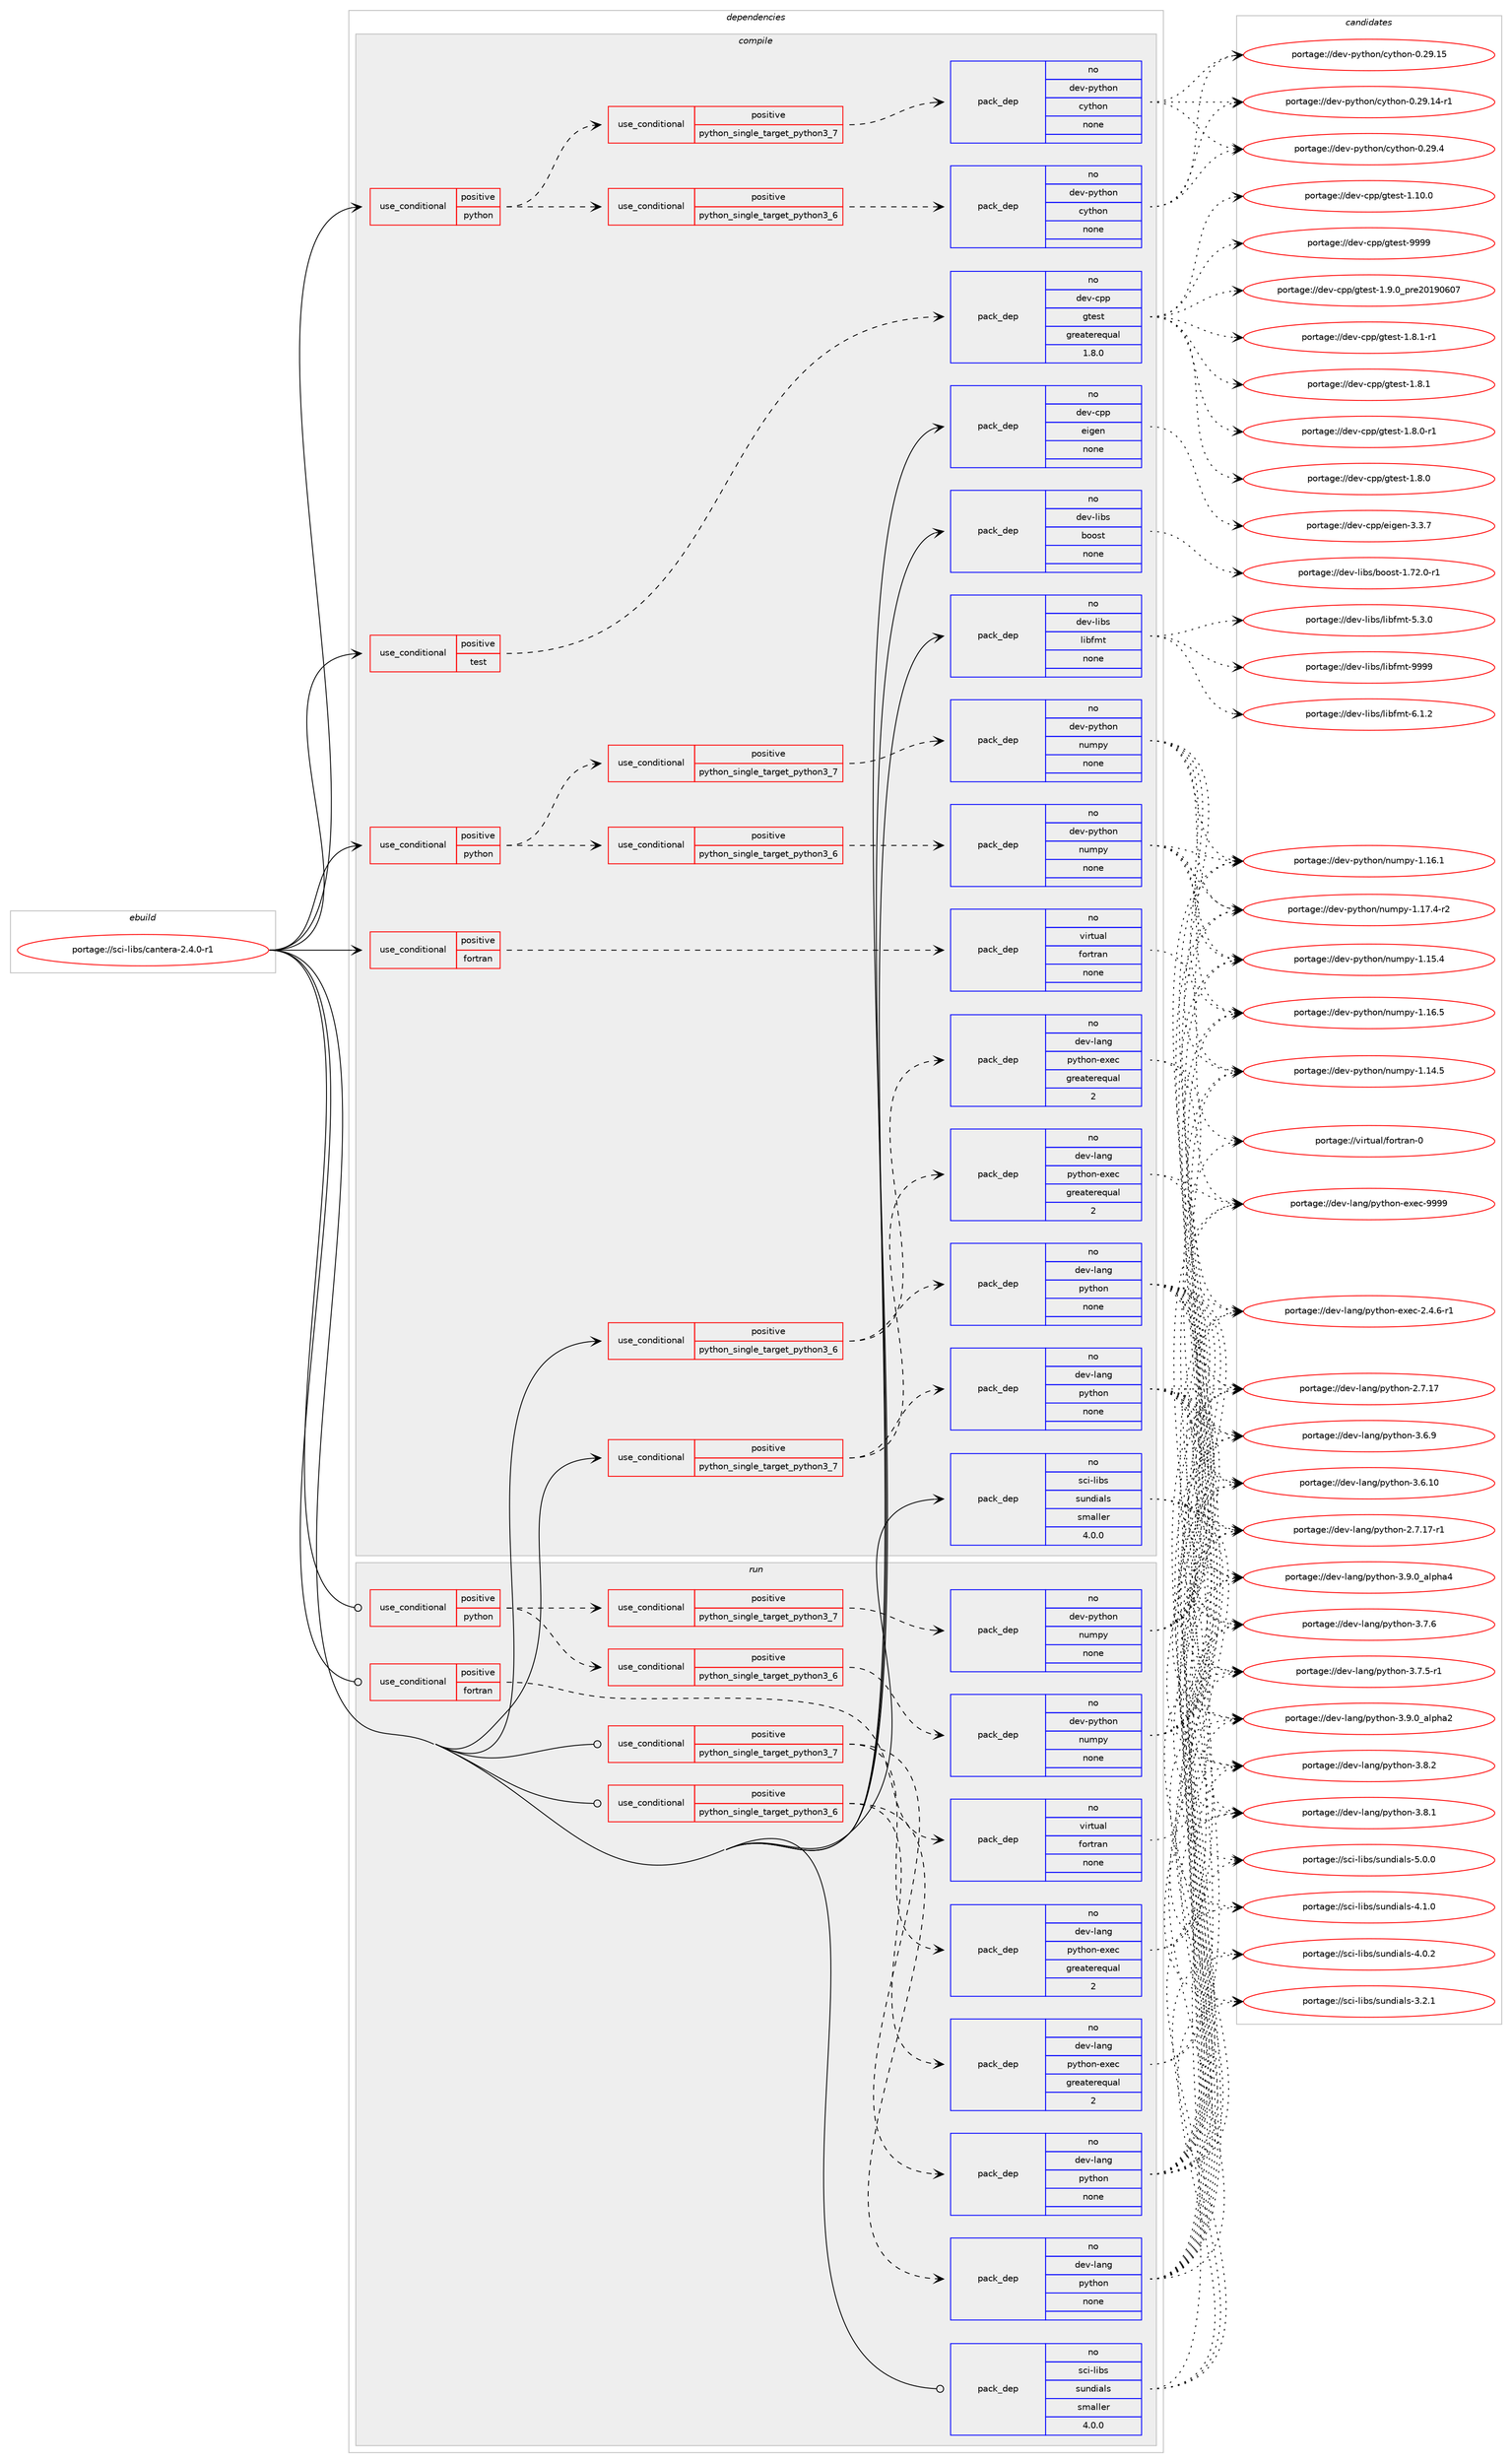 digraph prolog {

# *************
# Graph options
# *************

newrank=true;
concentrate=true;
compound=true;
graph [rankdir=LR,fontname=Helvetica,fontsize=10,ranksep=1.5];#, ranksep=2.5, nodesep=0.2];
edge  [arrowhead=vee];
node  [fontname=Helvetica,fontsize=10];

# **********
# The ebuild
# **********

subgraph cluster_leftcol {
color=gray;
rank=same;
label=<<i>ebuild</i>>;
id [label="portage://sci-libs/cantera-2.4.0-r1", color=red, width=4, href="../sci-libs/cantera-2.4.0-r1.svg"];
}

# ****************
# The dependencies
# ****************

subgraph cluster_midcol {
color=gray;
label=<<i>dependencies</i>>;
subgraph cluster_compile {
fillcolor="#eeeeee";
style=filled;
label=<<i>compile</i>>;
subgraph cond10831 {
dependency51697 [label=<<TABLE BORDER="0" CELLBORDER="1" CELLSPACING="0" CELLPADDING="4"><TR><TD ROWSPAN="3" CELLPADDING="10">use_conditional</TD></TR><TR><TD>positive</TD></TR><TR><TD>fortran</TD></TR></TABLE>>, shape=none, color=red];
subgraph pack39746 {
dependency51698 [label=<<TABLE BORDER="0" CELLBORDER="1" CELLSPACING="0" CELLPADDING="4" WIDTH="220"><TR><TD ROWSPAN="6" CELLPADDING="30">pack_dep</TD></TR><TR><TD WIDTH="110">no</TD></TR><TR><TD>virtual</TD></TR><TR><TD>fortran</TD></TR><TR><TD>none</TD></TR><TR><TD></TD></TR></TABLE>>, shape=none, color=blue];
}
dependency51697:e -> dependency51698:w [weight=20,style="dashed",arrowhead="vee"];
}
id:e -> dependency51697:w [weight=20,style="solid",arrowhead="vee"];
subgraph cond10832 {
dependency51699 [label=<<TABLE BORDER="0" CELLBORDER="1" CELLSPACING="0" CELLPADDING="4"><TR><TD ROWSPAN="3" CELLPADDING="10">use_conditional</TD></TR><TR><TD>positive</TD></TR><TR><TD>python</TD></TR></TABLE>>, shape=none, color=red];
subgraph cond10833 {
dependency51700 [label=<<TABLE BORDER="0" CELLBORDER="1" CELLSPACING="0" CELLPADDING="4"><TR><TD ROWSPAN="3" CELLPADDING="10">use_conditional</TD></TR><TR><TD>positive</TD></TR><TR><TD>python_single_target_python3_6</TD></TR></TABLE>>, shape=none, color=red];
subgraph pack39747 {
dependency51701 [label=<<TABLE BORDER="0" CELLBORDER="1" CELLSPACING="0" CELLPADDING="4" WIDTH="220"><TR><TD ROWSPAN="6" CELLPADDING="30">pack_dep</TD></TR><TR><TD WIDTH="110">no</TD></TR><TR><TD>dev-python</TD></TR><TR><TD>cython</TD></TR><TR><TD>none</TD></TR><TR><TD></TD></TR></TABLE>>, shape=none, color=blue];
}
dependency51700:e -> dependency51701:w [weight=20,style="dashed",arrowhead="vee"];
}
dependency51699:e -> dependency51700:w [weight=20,style="dashed",arrowhead="vee"];
subgraph cond10834 {
dependency51702 [label=<<TABLE BORDER="0" CELLBORDER="1" CELLSPACING="0" CELLPADDING="4"><TR><TD ROWSPAN="3" CELLPADDING="10">use_conditional</TD></TR><TR><TD>positive</TD></TR><TR><TD>python_single_target_python3_7</TD></TR></TABLE>>, shape=none, color=red];
subgraph pack39748 {
dependency51703 [label=<<TABLE BORDER="0" CELLBORDER="1" CELLSPACING="0" CELLPADDING="4" WIDTH="220"><TR><TD ROWSPAN="6" CELLPADDING="30">pack_dep</TD></TR><TR><TD WIDTH="110">no</TD></TR><TR><TD>dev-python</TD></TR><TR><TD>cython</TD></TR><TR><TD>none</TD></TR><TR><TD></TD></TR></TABLE>>, shape=none, color=blue];
}
dependency51702:e -> dependency51703:w [weight=20,style="dashed",arrowhead="vee"];
}
dependency51699:e -> dependency51702:w [weight=20,style="dashed",arrowhead="vee"];
}
id:e -> dependency51699:w [weight=20,style="solid",arrowhead="vee"];
subgraph cond10835 {
dependency51704 [label=<<TABLE BORDER="0" CELLBORDER="1" CELLSPACING="0" CELLPADDING="4"><TR><TD ROWSPAN="3" CELLPADDING="10">use_conditional</TD></TR><TR><TD>positive</TD></TR><TR><TD>python</TD></TR></TABLE>>, shape=none, color=red];
subgraph cond10836 {
dependency51705 [label=<<TABLE BORDER="0" CELLBORDER="1" CELLSPACING="0" CELLPADDING="4"><TR><TD ROWSPAN="3" CELLPADDING="10">use_conditional</TD></TR><TR><TD>positive</TD></TR><TR><TD>python_single_target_python3_6</TD></TR></TABLE>>, shape=none, color=red];
subgraph pack39749 {
dependency51706 [label=<<TABLE BORDER="0" CELLBORDER="1" CELLSPACING="0" CELLPADDING="4" WIDTH="220"><TR><TD ROWSPAN="6" CELLPADDING="30">pack_dep</TD></TR><TR><TD WIDTH="110">no</TD></TR><TR><TD>dev-python</TD></TR><TR><TD>numpy</TD></TR><TR><TD>none</TD></TR><TR><TD></TD></TR></TABLE>>, shape=none, color=blue];
}
dependency51705:e -> dependency51706:w [weight=20,style="dashed",arrowhead="vee"];
}
dependency51704:e -> dependency51705:w [weight=20,style="dashed",arrowhead="vee"];
subgraph cond10837 {
dependency51707 [label=<<TABLE BORDER="0" CELLBORDER="1" CELLSPACING="0" CELLPADDING="4"><TR><TD ROWSPAN="3" CELLPADDING="10">use_conditional</TD></TR><TR><TD>positive</TD></TR><TR><TD>python_single_target_python3_7</TD></TR></TABLE>>, shape=none, color=red];
subgraph pack39750 {
dependency51708 [label=<<TABLE BORDER="0" CELLBORDER="1" CELLSPACING="0" CELLPADDING="4" WIDTH="220"><TR><TD ROWSPAN="6" CELLPADDING="30">pack_dep</TD></TR><TR><TD WIDTH="110">no</TD></TR><TR><TD>dev-python</TD></TR><TR><TD>numpy</TD></TR><TR><TD>none</TD></TR><TR><TD></TD></TR></TABLE>>, shape=none, color=blue];
}
dependency51707:e -> dependency51708:w [weight=20,style="dashed",arrowhead="vee"];
}
dependency51704:e -> dependency51707:w [weight=20,style="dashed",arrowhead="vee"];
}
id:e -> dependency51704:w [weight=20,style="solid",arrowhead="vee"];
subgraph cond10838 {
dependency51709 [label=<<TABLE BORDER="0" CELLBORDER="1" CELLSPACING="0" CELLPADDING="4"><TR><TD ROWSPAN="3" CELLPADDING="10">use_conditional</TD></TR><TR><TD>positive</TD></TR><TR><TD>python_single_target_python3_6</TD></TR></TABLE>>, shape=none, color=red];
subgraph pack39751 {
dependency51710 [label=<<TABLE BORDER="0" CELLBORDER="1" CELLSPACING="0" CELLPADDING="4" WIDTH="220"><TR><TD ROWSPAN="6" CELLPADDING="30">pack_dep</TD></TR><TR><TD WIDTH="110">no</TD></TR><TR><TD>dev-lang</TD></TR><TR><TD>python</TD></TR><TR><TD>none</TD></TR><TR><TD></TD></TR></TABLE>>, shape=none, color=blue];
}
dependency51709:e -> dependency51710:w [weight=20,style="dashed",arrowhead="vee"];
subgraph pack39752 {
dependency51711 [label=<<TABLE BORDER="0" CELLBORDER="1" CELLSPACING="0" CELLPADDING="4" WIDTH="220"><TR><TD ROWSPAN="6" CELLPADDING="30">pack_dep</TD></TR><TR><TD WIDTH="110">no</TD></TR><TR><TD>dev-lang</TD></TR><TR><TD>python-exec</TD></TR><TR><TD>greaterequal</TD></TR><TR><TD>2</TD></TR></TABLE>>, shape=none, color=blue];
}
dependency51709:e -> dependency51711:w [weight=20,style="dashed",arrowhead="vee"];
}
id:e -> dependency51709:w [weight=20,style="solid",arrowhead="vee"];
subgraph cond10839 {
dependency51712 [label=<<TABLE BORDER="0" CELLBORDER="1" CELLSPACING="0" CELLPADDING="4"><TR><TD ROWSPAN="3" CELLPADDING="10">use_conditional</TD></TR><TR><TD>positive</TD></TR><TR><TD>python_single_target_python3_7</TD></TR></TABLE>>, shape=none, color=red];
subgraph pack39753 {
dependency51713 [label=<<TABLE BORDER="0" CELLBORDER="1" CELLSPACING="0" CELLPADDING="4" WIDTH="220"><TR><TD ROWSPAN="6" CELLPADDING="30">pack_dep</TD></TR><TR><TD WIDTH="110">no</TD></TR><TR><TD>dev-lang</TD></TR><TR><TD>python</TD></TR><TR><TD>none</TD></TR><TR><TD></TD></TR></TABLE>>, shape=none, color=blue];
}
dependency51712:e -> dependency51713:w [weight=20,style="dashed",arrowhead="vee"];
subgraph pack39754 {
dependency51714 [label=<<TABLE BORDER="0" CELLBORDER="1" CELLSPACING="0" CELLPADDING="4" WIDTH="220"><TR><TD ROWSPAN="6" CELLPADDING="30">pack_dep</TD></TR><TR><TD WIDTH="110">no</TD></TR><TR><TD>dev-lang</TD></TR><TR><TD>python-exec</TD></TR><TR><TD>greaterequal</TD></TR><TR><TD>2</TD></TR></TABLE>>, shape=none, color=blue];
}
dependency51712:e -> dependency51714:w [weight=20,style="dashed",arrowhead="vee"];
}
id:e -> dependency51712:w [weight=20,style="solid",arrowhead="vee"];
subgraph cond10840 {
dependency51715 [label=<<TABLE BORDER="0" CELLBORDER="1" CELLSPACING="0" CELLPADDING="4"><TR><TD ROWSPAN="3" CELLPADDING="10">use_conditional</TD></TR><TR><TD>positive</TD></TR><TR><TD>test</TD></TR></TABLE>>, shape=none, color=red];
subgraph pack39755 {
dependency51716 [label=<<TABLE BORDER="0" CELLBORDER="1" CELLSPACING="0" CELLPADDING="4" WIDTH="220"><TR><TD ROWSPAN="6" CELLPADDING="30">pack_dep</TD></TR><TR><TD WIDTH="110">no</TD></TR><TR><TD>dev-cpp</TD></TR><TR><TD>gtest</TD></TR><TR><TD>greaterequal</TD></TR><TR><TD>1.8.0</TD></TR></TABLE>>, shape=none, color=blue];
}
dependency51715:e -> dependency51716:w [weight=20,style="dashed",arrowhead="vee"];
}
id:e -> dependency51715:w [weight=20,style="solid",arrowhead="vee"];
subgraph pack39756 {
dependency51717 [label=<<TABLE BORDER="0" CELLBORDER="1" CELLSPACING="0" CELLPADDING="4" WIDTH="220"><TR><TD ROWSPAN="6" CELLPADDING="30">pack_dep</TD></TR><TR><TD WIDTH="110">no</TD></TR><TR><TD>dev-cpp</TD></TR><TR><TD>eigen</TD></TR><TR><TD>none</TD></TR><TR><TD></TD></TR></TABLE>>, shape=none, color=blue];
}
id:e -> dependency51717:w [weight=20,style="solid",arrowhead="vee"];
subgraph pack39757 {
dependency51718 [label=<<TABLE BORDER="0" CELLBORDER="1" CELLSPACING="0" CELLPADDING="4" WIDTH="220"><TR><TD ROWSPAN="6" CELLPADDING="30">pack_dep</TD></TR><TR><TD WIDTH="110">no</TD></TR><TR><TD>dev-libs</TD></TR><TR><TD>boost</TD></TR><TR><TD>none</TD></TR><TR><TD></TD></TR></TABLE>>, shape=none, color=blue];
}
id:e -> dependency51718:w [weight=20,style="solid",arrowhead="vee"];
subgraph pack39758 {
dependency51719 [label=<<TABLE BORDER="0" CELLBORDER="1" CELLSPACING="0" CELLPADDING="4" WIDTH="220"><TR><TD ROWSPAN="6" CELLPADDING="30">pack_dep</TD></TR><TR><TD WIDTH="110">no</TD></TR><TR><TD>dev-libs</TD></TR><TR><TD>libfmt</TD></TR><TR><TD>none</TD></TR><TR><TD></TD></TR></TABLE>>, shape=none, color=blue];
}
id:e -> dependency51719:w [weight=20,style="solid",arrowhead="vee"];
subgraph pack39759 {
dependency51720 [label=<<TABLE BORDER="0" CELLBORDER="1" CELLSPACING="0" CELLPADDING="4" WIDTH="220"><TR><TD ROWSPAN="6" CELLPADDING="30">pack_dep</TD></TR><TR><TD WIDTH="110">no</TD></TR><TR><TD>sci-libs</TD></TR><TR><TD>sundials</TD></TR><TR><TD>smaller</TD></TR><TR><TD>4.0.0</TD></TR></TABLE>>, shape=none, color=blue];
}
id:e -> dependency51720:w [weight=20,style="solid",arrowhead="vee"];
}
subgraph cluster_compileandrun {
fillcolor="#eeeeee";
style=filled;
label=<<i>compile and run</i>>;
}
subgraph cluster_run {
fillcolor="#eeeeee";
style=filled;
label=<<i>run</i>>;
subgraph cond10841 {
dependency51721 [label=<<TABLE BORDER="0" CELLBORDER="1" CELLSPACING="0" CELLPADDING="4"><TR><TD ROWSPAN="3" CELLPADDING="10">use_conditional</TD></TR><TR><TD>positive</TD></TR><TR><TD>fortran</TD></TR></TABLE>>, shape=none, color=red];
subgraph pack39760 {
dependency51722 [label=<<TABLE BORDER="0" CELLBORDER="1" CELLSPACING="0" CELLPADDING="4" WIDTH="220"><TR><TD ROWSPAN="6" CELLPADDING="30">pack_dep</TD></TR><TR><TD WIDTH="110">no</TD></TR><TR><TD>virtual</TD></TR><TR><TD>fortran</TD></TR><TR><TD>none</TD></TR><TR><TD></TD></TR></TABLE>>, shape=none, color=blue];
}
dependency51721:e -> dependency51722:w [weight=20,style="dashed",arrowhead="vee"];
}
id:e -> dependency51721:w [weight=20,style="solid",arrowhead="odot"];
subgraph cond10842 {
dependency51723 [label=<<TABLE BORDER="0" CELLBORDER="1" CELLSPACING="0" CELLPADDING="4"><TR><TD ROWSPAN="3" CELLPADDING="10">use_conditional</TD></TR><TR><TD>positive</TD></TR><TR><TD>python</TD></TR></TABLE>>, shape=none, color=red];
subgraph cond10843 {
dependency51724 [label=<<TABLE BORDER="0" CELLBORDER="1" CELLSPACING="0" CELLPADDING="4"><TR><TD ROWSPAN="3" CELLPADDING="10">use_conditional</TD></TR><TR><TD>positive</TD></TR><TR><TD>python_single_target_python3_6</TD></TR></TABLE>>, shape=none, color=red];
subgraph pack39761 {
dependency51725 [label=<<TABLE BORDER="0" CELLBORDER="1" CELLSPACING="0" CELLPADDING="4" WIDTH="220"><TR><TD ROWSPAN="6" CELLPADDING="30">pack_dep</TD></TR><TR><TD WIDTH="110">no</TD></TR><TR><TD>dev-python</TD></TR><TR><TD>numpy</TD></TR><TR><TD>none</TD></TR><TR><TD></TD></TR></TABLE>>, shape=none, color=blue];
}
dependency51724:e -> dependency51725:w [weight=20,style="dashed",arrowhead="vee"];
}
dependency51723:e -> dependency51724:w [weight=20,style="dashed",arrowhead="vee"];
subgraph cond10844 {
dependency51726 [label=<<TABLE BORDER="0" CELLBORDER="1" CELLSPACING="0" CELLPADDING="4"><TR><TD ROWSPAN="3" CELLPADDING="10">use_conditional</TD></TR><TR><TD>positive</TD></TR><TR><TD>python_single_target_python3_7</TD></TR></TABLE>>, shape=none, color=red];
subgraph pack39762 {
dependency51727 [label=<<TABLE BORDER="0" CELLBORDER="1" CELLSPACING="0" CELLPADDING="4" WIDTH="220"><TR><TD ROWSPAN="6" CELLPADDING="30">pack_dep</TD></TR><TR><TD WIDTH="110">no</TD></TR><TR><TD>dev-python</TD></TR><TR><TD>numpy</TD></TR><TR><TD>none</TD></TR><TR><TD></TD></TR></TABLE>>, shape=none, color=blue];
}
dependency51726:e -> dependency51727:w [weight=20,style="dashed",arrowhead="vee"];
}
dependency51723:e -> dependency51726:w [weight=20,style="dashed",arrowhead="vee"];
}
id:e -> dependency51723:w [weight=20,style="solid",arrowhead="odot"];
subgraph cond10845 {
dependency51728 [label=<<TABLE BORDER="0" CELLBORDER="1" CELLSPACING="0" CELLPADDING="4"><TR><TD ROWSPAN="3" CELLPADDING="10">use_conditional</TD></TR><TR><TD>positive</TD></TR><TR><TD>python_single_target_python3_6</TD></TR></TABLE>>, shape=none, color=red];
subgraph pack39763 {
dependency51729 [label=<<TABLE BORDER="0" CELLBORDER="1" CELLSPACING="0" CELLPADDING="4" WIDTH="220"><TR><TD ROWSPAN="6" CELLPADDING="30">pack_dep</TD></TR><TR><TD WIDTH="110">no</TD></TR><TR><TD>dev-lang</TD></TR><TR><TD>python</TD></TR><TR><TD>none</TD></TR><TR><TD></TD></TR></TABLE>>, shape=none, color=blue];
}
dependency51728:e -> dependency51729:w [weight=20,style="dashed",arrowhead="vee"];
subgraph pack39764 {
dependency51730 [label=<<TABLE BORDER="0" CELLBORDER="1" CELLSPACING="0" CELLPADDING="4" WIDTH="220"><TR><TD ROWSPAN="6" CELLPADDING="30">pack_dep</TD></TR><TR><TD WIDTH="110">no</TD></TR><TR><TD>dev-lang</TD></TR><TR><TD>python-exec</TD></TR><TR><TD>greaterequal</TD></TR><TR><TD>2</TD></TR></TABLE>>, shape=none, color=blue];
}
dependency51728:e -> dependency51730:w [weight=20,style="dashed",arrowhead="vee"];
}
id:e -> dependency51728:w [weight=20,style="solid",arrowhead="odot"];
subgraph cond10846 {
dependency51731 [label=<<TABLE BORDER="0" CELLBORDER="1" CELLSPACING="0" CELLPADDING="4"><TR><TD ROWSPAN="3" CELLPADDING="10">use_conditional</TD></TR><TR><TD>positive</TD></TR><TR><TD>python_single_target_python3_7</TD></TR></TABLE>>, shape=none, color=red];
subgraph pack39765 {
dependency51732 [label=<<TABLE BORDER="0" CELLBORDER="1" CELLSPACING="0" CELLPADDING="4" WIDTH="220"><TR><TD ROWSPAN="6" CELLPADDING="30">pack_dep</TD></TR><TR><TD WIDTH="110">no</TD></TR><TR><TD>dev-lang</TD></TR><TR><TD>python</TD></TR><TR><TD>none</TD></TR><TR><TD></TD></TR></TABLE>>, shape=none, color=blue];
}
dependency51731:e -> dependency51732:w [weight=20,style="dashed",arrowhead="vee"];
subgraph pack39766 {
dependency51733 [label=<<TABLE BORDER="0" CELLBORDER="1" CELLSPACING="0" CELLPADDING="4" WIDTH="220"><TR><TD ROWSPAN="6" CELLPADDING="30">pack_dep</TD></TR><TR><TD WIDTH="110">no</TD></TR><TR><TD>dev-lang</TD></TR><TR><TD>python-exec</TD></TR><TR><TD>greaterequal</TD></TR><TR><TD>2</TD></TR></TABLE>>, shape=none, color=blue];
}
dependency51731:e -> dependency51733:w [weight=20,style="dashed",arrowhead="vee"];
}
id:e -> dependency51731:w [weight=20,style="solid",arrowhead="odot"];
subgraph pack39767 {
dependency51734 [label=<<TABLE BORDER="0" CELLBORDER="1" CELLSPACING="0" CELLPADDING="4" WIDTH="220"><TR><TD ROWSPAN="6" CELLPADDING="30">pack_dep</TD></TR><TR><TD WIDTH="110">no</TD></TR><TR><TD>sci-libs</TD></TR><TR><TD>sundials</TD></TR><TR><TD>smaller</TD></TR><TR><TD>4.0.0</TD></TR></TABLE>>, shape=none, color=blue];
}
id:e -> dependency51734:w [weight=20,style="solid",arrowhead="odot"];
}
}

# **************
# The candidates
# **************

subgraph cluster_choices {
rank=same;
color=gray;
label=<<i>candidates</i>>;

subgraph choice39746 {
color=black;
nodesep=1;
choice1181051141161179710847102111114116114971104548 [label="portage://virtual/fortran-0", color=red, width=4,href="../virtual/fortran-0.svg"];
dependency51698:e -> choice1181051141161179710847102111114116114971104548:w [style=dotted,weight="100"];
}
subgraph choice39747 {
color=black;
nodesep=1;
choice10010111845112121116104111110479912111610411111045484650574652 [label="portage://dev-python/cython-0.29.4", color=red, width=4,href="../dev-python/cython-0.29.4.svg"];
choice1001011184511212111610411111047991211161041111104548465057464953 [label="portage://dev-python/cython-0.29.15", color=red, width=4,href="../dev-python/cython-0.29.15.svg"];
choice10010111845112121116104111110479912111610411111045484650574649524511449 [label="portage://dev-python/cython-0.29.14-r1", color=red, width=4,href="../dev-python/cython-0.29.14-r1.svg"];
dependency51701:e -> choice10010111845112121116104111110479912111610411111045484650574652:w [style=dotted,weight="100"];
dependency51701:e -> choice1001011184511212111610411111047991211161041111104548465057464953:w [style=dotted,weight="100"];
dependency51701:e -> choice10010111845112121116104111110479912111610411111045484650574649524511449:w [style=dotted,weight="100"];
}
subgraph choice39748 {
color=black;
nodesep=1;
choice10010111845112121116104111110479912111610411111045484650574652 [label="portage://dev-python/cython-0.29.4", color=red, width=4,href="../dev-python/cython-0.29.4.svg"];
choice1001011184511212111610411111047991211161041111104548465057464953 [label="portage://dev-python/cython-0.29.15", color=red, width=4,href="../dev-python/cython-0.29.15.svg"];
choice10010111845112121116104111110479912111610411111045484650574649524511449 [label="portage://dev-python/cython-0.29.14-r1", color=red, width=4,href="../dev-python/cython-0.29.14-r1.svg"];
dependency51703:e -> choice10010111845112121116104111110479912111610411111045484650574652:w [style=dotted,weight="100"];
dependency51703:e -> choice1001011184511212111610411111047991211161041111104548465057464953:w [style=dotted,weight="100"];
dependency51703:e -> choice10010111845112121116104111110479912111610411111045484650574649524511449:w [style=dotted,weight="100"];
}
subgraph choice39749 {
color=black;
nodesep=1;
choice1001011184511212111610411111047110117109112121454946495546524511450 [label="portage://dev-python/numpy-1.17.4-r2", color=red, width=4,href="../dev-python/numpy-1.17.4-r2.svg"];
choice100101118451121211161041111104711011710911212145494649544653 [label="portage://dev-python/numpy-1.16.5", color=red, width=4,href="../dev-python/numpy-1.16.5.svg"];
choice100101118451121211161041111104711011710911212145494649544649 [label="portage://dev-python/numpy-1.16.1", color=red, width=4,href="../dev-python/numpy-1.16.1.svg"];
choice100101118451121211161041111104711011710911212145494649534652 [label="portage://dev-python/numpy-1.15.4", color=red, width=4,href="../dev-python/numpy-1.15.4.svg"];
choice100101118451121211161041111104711011710911212145494649524653 [label="portage://dev-python/numpy-1.14.5", color=red, width=4,href="../dev-python/numpy-1.14.5.svg"];
dependency51706:e -> choice1001011184511212111610411111047110117109112121454946495546524511450:w [style=dotted,weight="100"];
dependency51706:e -> choice100101118451121211161041111104711011710911212145494649544653:w [style=dotted,weight="100"];
dependency51706:e -> choice100101118451121211161041111104711011710911212145494649544649:w [style=dotted,weight="100"];
dependency51706:e -> choice100101118451121211161041111104711011710911212145494649534652:w [style=dotted,weight="100"];
dependency51706:e -> choice100101118451121211161041111104711011710911212145494649524653:w [style=dotted,weight="100"];
}
subgraph choice39750 {
color=black;
nodesep=1;
choice1001011184511212111610411111047110117109112121454946495546524511450 [label="portage://dev-python/numpy-1.17.4-r2", color=red, width=4,href="../dev-python/numpy-1.17.4-r2.svg"];
choice100101118451121211161041111104711011710911212145494649544653 [label="portage://dev-python/numpy-1.16.5", color=red, width=4,href="../dev-python/numpy-1.16.5.svg"];
choice100101118451121211161041111104711011710911212145494649544649 [label="portage://dev-python/numpy-1.16.1", color=red, width=4,href="../dev-python/numpy-1.16.1.svg"];
choice100101118451121211161041111104711011710911212145494649534652 [label="portage://dev-python/numpy-1.15.4", color=red, width=4,href="../dev-python/numpy-1.15.4.svg"];
choice100101118451121211161041111104711011710911212145494649524653 [label="portage://dev-python/numpy-1.14.5", color=red, width=4,href="../dev-python/numpy-1.14.5.svg"];
dependency51708:e -> choice1001011184511212111610411111047110117109112121454946495546524511450:w [style=dotted,weight="100"];
dependency51708:e -> choice100101118451121211161041111104711011710911212145494649544653:w [style=dotted,weight="100"];
dependency51708:e -> choice100101118451121211161041111104711011710911212145494649544649:w [style=dotted,weight="100"];
dependency51708:e -> choice100101118451121211161041111104711011710911212145494649534652:w [style=dotted,weight="100"];
dependency51708:e -> choice100101118451121211161041111104711011710911212145494649524653:w [style=dotted,weight="100"];
}
subgraph choice39751 {
color=black;
nodesep=1;
choice10010111845108971101034711212111610411111045514657464895971081121049752 [label="portage://dev-lang/python-3.9.0_alpha4", color=red, width=4,href="../dev-lang/python-3.9.0_alpha4.svg"];
choice10010111845108971101034711212111610411111045514657464895971081121049750 [label="portage://dev-lang/python-3.9.0_alpha2", color=red, width=4,href="../dev-lang/python-3.9.0_alpha2.svg"];
choice100101118451089711010347112121116104111110455146564650 [label="portage://dev-lang/python-3.8.2", color=red, width=4,href="../dev-lang/python-3.8.2.svg"];
choice100101118451089711010347112121116104111110455146564649 [label="portage://dev-lang/python-3.8.1", color=red, width=4,href="../dev-lang/python-3.8.1.svg"];
choice100101118451089711010347112121116104111110455146554654 [label="portage://dev-lang/python-3.7.6", color=red, width=4,href="../dev-lang/python-3.7.6.svg"];
choice1001011184510897110103471121211161041111104551465546534511449 [label="portage://dev-lang/python-3.7.5-r1", color=red, width=4,href="../dev-lang/python-3.7.5-r1.svg"];
choice100101118451089711010347112121116104111110455146544657 [label="portage://dev-lang/python-3.6.9", color=red, width=4,href="../dev-lang/python-3.6.9.svg"];
choice10010111845108971101034711212111610411111045514654464948 [label="portage://dev-lang/python-3.6.10", color=red, width=4,href="../dev-lang/python-3.6.10.svg"];
choice100101118451089711010347112121116104111110455046554649554511449 [label="portage://dev-lang/python-2.7.17-r1", color=red, width=4,href="../dev-lang/python-2.7.17-r1.svg"];
choice10010111845108971101034711212111610411111045504655464955 [label="portage://dev-lang/python-2.7.17", color=red, width=4,href="../dev-lang/python-2.7.17.svg"];
dependency51710:e -> choice10010111845108971101034711212111610411111045514657464895971081121049752:w [style=dotted,weight="100"];
dependency51710:e -> choice10010111845108971101034711212111610411111045514657464895971081121049750:w [style=dotted,weight="100"];
dependency51710:e -> choice100101118451089711010347112121116104111110455146564650:w [style=dotted,weight="100"];
dependency51710:e -> choice100101118451089711010347112121116104111110455146564649:w [style=dotted,weight="100"];
dependency51710:e -> choice100101118451089711010347112121116104111110455146554654:w [style=dotted,weight="100"];
dependency51710:e -> choice1001011184510897110103471121211161041111104551465546534511449:w [style=dotted,weight="100"];
dependency51710:e -> choice100101118451089711010347112121116104111110455146544657:w [style=dotted,weight="100"];
dependency51710:e -> choice10010111845108971101034711212111610411111045514654464948:w [style=dotted,weight="100"];
dependency51710:e -> choice100101118451089711010347112121116104111110455046554649554511449:w [style=dotted,weight="100"];
dependency51710:e -> choice10010111845108971101034711212111610411111045504655464955:w [style=dotted,weight="100"];
}
subgraph choice39752 {
color=black;
nodesep=1;
choice10010111845108971101034711212111610411111045101120101994557575757 [label="portage://dev-lang/python-exec-9999", color=red, width=4,href="../dev-lang/python-exec-9999.svg"];
choice10010111845108971101034711212111610411111045101120101994550465246544511449 [label="portage://dev-lang/python-exec-2.4.6-r1", color=red, width=4,href="../dev-lang/python-exec-2.4.6-r1.svg"];
dependency51711:e -> choice10010111845108971101034711212111610411111045101120101994557575757:w [style=dotted,weight="100"];
dependency51711:e -> choice10010111845108971101034711212111610411111045101120101994550465246544511449:w [style=dotted,weight="100"];
}
subgraph choice39753 {
color=black;
nodesep=1;
choice10010111845108971101034711212111610411111045514657464895971081121049752 [label="portage://dev-lang/python-3.9.0_alpha4", color=red, width=4,href="../dev-lang/python-3.9.0_alpha4.svg"];
choice10010111845108971101034711212111610411111045514657464895971081121049750 [label="portage://dev-lang/python-3.9.0_alpha2", color=red, width=4,href="../dev-lang/python-3.9.0_alpha2.svg"];
choice100101118451089711010347112121116104111110455146564650 [label="portage://dev-lang/python-3.8.2", color=red, width=4,href="../dev-lang/python-3.8.2.svg"];
choice100101118451089711010347112121116104111110455146564649 [label="portage://dev-lang/python-3.8.1", color=red, width=4,href="../dev-lang/python-3.8.1.svg"];
choice100101118451089711010347112121116104111110455146554654 [label="portage://dev-lang/python-3.7.6", color=red, width=4,href="../dev-lang/python-3.7.6.svg"];
choice1001011184510897110103471121211161041111104551465546534511449 [label="portage://dev-lang/python-3.7.5-r1", color=red, width=4,href="../dev-lang/python-3.7.5-r1.svg"];
choice100101118451089711010347112121116104111110455146544657 [label="portage://dev-lang/python-3.6.9", color=red, width=4,href="../dev-lang/python-3.6.9.svg"];
choice10010111845108971101034711212111610411111045514654464948 [label="portage://dev-lang/python-3.6.10", color=red, width=4,href="../dev-lang/python-3.6.10.svg"];
choice100101118451089711010347112121116104111110455046554649554511449 [label="portage://dev-lang/python-2.7.17-r1", color=red, width=4,href="../dev-lang/python-2.7.17-r1.svg"];
choice10010111845108971101034711212111610411111045504655464955 [label="portage://dev-lang/python-2.7.17", color=red, width=4,href="../dev-lang/python-2.7.17.svg"];
dependency51713:e -> choice10010111845108971101034711212111610411111045514657464895971081121049752:w [style=dotted,weight="100"];
dependency51713:e -> choice10010111845108971101034711212111610411111045514657464895971081121049750:w [style=dotted,weight="100"];
dependency51713:e -> choice100101118451089711010347112121116104111110455146564650:w [style=dotted,weight="100"];
dependency51713:e -> choice100101118451089711010347112121116104111110455146564649:w [style=dotted,weight="100"];
dependency51713:e -> choice100101118451089711010347112121116104111110455146554654:w [style=dotted,weight="100"];
dependency51713:e -> choice1001011184510897110103471121211161041111104551465546534511449:w [style=dotted,weight="100"];
dependency51713:e -> choice100101118451089711010347112121116104111110455146544657:w [style=dotted,weight="100"];
dependency51713:e -> choice10010111845108971101034711212111610411111045514654464948:w [style=dotted,weight="100"];
dependency51713:e -> choice100101118451089711010347112121116104111110455046554649554511449:w [style=dotted,weight="100"];
dependency51713:e -> choice10010111845108971101034711212111610411111045504655464955:w [style=dotted,weight="100"];
}
subgraph choice39754 {
color=black;
nodesep=1;
choice10010111845108971101034711212111610411111045101120101994557575757 [label="portage://dev-lang/python-exec-9999", color=red, width=4,href="../dev-lang/python-exec-9999.svg"];
choice10010111845108971101034711212111610411111045101120101994550465246544511449 [label="portage://dev-lang/python-exec-2.4.6-r1", color=red, width=4,href="../dev-lang/python-exec-2.4.6-r1.svg"];
dependency51714:e -> choice10010111845108971101034711212111610411111045101120101994557575757:w [style=dotted,weight="100"];
dependency51714:e -> choice10010111845108971101034711212111610411111045101120101994550465246544511449:w [style=dotted,weight="100"];
}
subgraph choice39755 {
color=black;
nodesep=1;
choice1001011184599112112471031161011151164557575757 [label="portage://dev-cpp/gtest-9999", color=red, width=4,href="../dev-cpp/gtest-9999.svg"];
choice100101118459911211247103116101115116454946574648951121141015048495748544855 [label="portage://dev-cpp/gtest-1.9.0_pre20190607", color=red, width=4,href="../dev-cpp/gtest-1.9.0_pre20190607.svg"];
choice1001011184599112112471031161011151164549465646494511449 [label="portage://dev-cpp/gtest-1.8.1-r1", color=red, width=4,href="../dev-cpp/gtest-1.8.1-r1.svg"];
choice100101118459911211247103116101115116454946564649 [label="portage://dev-cpp/gtest-1.8.1", color=red, width=4,href="../dev-cpp/gtest-1.8.1.svg"];
choice1001011184599112112471031161011151164549465646484511449 [label="portage://dev-cpp/gtest-1.8.0-r1", color=red, width=4,href="../dev-cpp/gtest-1.8.0-r1.svg"];
choice100101118459911211247103116101115116454946564648 [label="portage://dev-cpp/gtest-1.8.0", color=red, width=4,href="../dev-cpp/gtest-1.8.0.svg"];
choice10010111845991121124710311610111511645494649484648 [label="portage://dev-cpp/gtest-1.10.0", color=red, width=4,href="../dev-cpp/gtest-1.10.0.svg"];
dependency51716:e -> choice1001011184599112112471031161011151164557575757:w [style=dotted,weight="100"];
dependency51716:e -> choice100101118459911211247103116101115116454946574648951121141015048495748544855:w [style=dotted,weight="100"];
dependency51716:e -> choice1001011184599112112471031161011151164549465646494511449:w [style=dotted,weight="100"];
dependency51716:e -> choice100101118459911211247103116101115116454946564649:w [style=dotted,weight="100"];
dependency51716:e -> choice1001011184599112112471031161011151164549465646484511449:w [style=dotted,weight="100"];
dependency51716:e -> choice100101118459911211247103116101115116454946564648:w [style=dotted,weight="100"];
dependency51716:e -> choice10010111845991121124710311610111511645494649484648:w [style=dotted,weight="100"];
}
subgraph choice39756 {
color=black;
nodesep=1;
choice100101118459911211247101105103101110455146514655 [label="portage://dev-cpp/eigen-3.3.7", color=red, width=4,href="../dev-cpp/eigen-3.3.7.svg"];
dependency51717:e -> choice100101118459911211247101105103101110455146514655:w [style=dotted,weight="100"];
}
subgraph choice39757 {
color=black;
nodesep=1;
choice10010111845108105981154798111111115116454946555046484511449 [label="portage://dev-libs/boost-1.72.0-r1", color=red, width=4,href="../dev-libs/boost-1.72.0-r1.svg"];
dependency51718:e -> choice10010111845108105981154798111111115116454946555046484511449:w [style=dotted,weight="100"];
}
subgraph choice39758 {
color=black;
nodesep=1;
choice100101118451081059811547108105981021091164557575757 [label="portage://dev-libs/libfmt-9999", color=red, width=4,href="../dev-libs/libfmt-9999.svg"];
choice10010111845108105981154710810598102109116455446494650 [label="portage://dev-libs/libfmt-6.1.2", color=red, width=4,href="../dev-libs/libfmt-6.1.2.svg"];
choice10010111845108105981154710810598102109116455346514648 [label="portage://dev-libs/libfmt-5.3.0", color=red, width=4,href="../dev-libs/libfmt-5.3.0.svg"];
dependency51719:e -> choice100101118451081059811547108105981021091164557575757:w [style=dotted,weight="100"];
dependency51719:e -> choice10010111845108105981154710810598102109116455446494650:w [style=dotted,weight="100"];
dependency51719:e -> choice10010111845108105981154710810598102109116455346514648:w [style=dotted,weight="100"];
}
subgraph choice39759 {
color=black;
nodesep=1;
choice1159910545108105981154711511711010010597108115455346484648 [label="portage://sci-libs/sundials-5.0.0", color=red, width=4,href="../sci-libs/sundials-5.0.0.svg"];
choice1159910545108105981154711511711010010597108115455246494648 [label="portage://sci-libs/sundials-4.1.0", color=red, width=4,href="../sci-libs/sundials-4.1.0.svg"];
choice1159910545108105981154711511711010010597108115455246484650 [label="portage://sci-libs/sundials-4.0.2", color=red, width=4,href="../sci-libs/sundials-4.0.2.svg"];
choice1159910545108105981154711511711010010597108115455146504649 [label="portage://sci-libs/sundials-3.2.1", color=red, width=4,href="../sci-libs/sundials-3.2.1.svg"];
dependency51720:e -> choice1159910545108105981154711511711010010597108115455346484648:w [style=dotted,weight="100"];
dependency51720:e -> choice1159910545108105981154711511711010010597108115455246494648:w [style=dotted,weight="100"];
dependency51720:e -> choice1159910545108105981154711511711010010597108115455246484650:w [style=dotted,weight="100"];
dependency51720:e -> choice1159910545108105981154711511711010010597108115455146504649:w [style=dotted,weight="100"];
}
subgraph choice39760 {
color=black;
nodesep=1;
choice1181051141161179710847102111114116114971104548 [label="portage://virtual/fortran-0", color=red, width=4,href="../virtual/fortran-0.svg"];
dependency51722:e -> choice1181051141161179710847102111114116114971104548:w [style=dotted,weight="100"];
}
subgraph choice39761 {
color=black;
nodesep=1;
choice1001011184511212111610411111047110117109112121454946495546524511450 [label="portage://dev-python/numpy-1.17.4-r2", color=red, width=4,href="../dev-python/numpy-1.17.4-r2.svg"];
choice100101118451121211161041111104711011710911212145494649544653 [label="portage://dev-python/numpy-1.16.5", color=red, width=4,href="../dev-python/numpy-1.16.5.svg"];
choice100101118451121211161041111104711011710911212145494649544649 [label="portage://dev-python/numpy-1.16.1", color=red, width=4,href="../dev-python/numpy-1.16.1.svg"];
choice100101118451121211161041111104711011710911212145494649534652 [label="portage://dev-python/numpy-1.15.4", color=red, width=4,href="../dev-python/numpy-1.15.4.svg"];
choice100101118451121211161041111104711011710911212145494649524653 [label="portage://dev-python/numpy-1.14.5", color=red, width=4,href="../dev-python/numpy-1.14.5.svg"];
dependency51725:e -> choice1001011184511212111610411111047110117109112121454946495546524511450:w [style=dotted,weight="100"];
dependency51725:e -> choice100101118451121211161041111104711011710911212145494649544653:w [style=dotted,weight="100"];
dependency51725:e -> choice100101118451121211161041111104711011710911212145494649544649:w [style=dotted,weight="100"];
dependency51725:e -> choice100101118451121211161041111104711011710911212145494649534652:w [style=dotted,weight="100"];
dependency51725:e -> choice100101118451121211161041111104711011710911212145494649524653:w [style=dotted,weight="100"];
}
subgraph choice39762 {
color=black;
nodesep=1;
choice1001011184511212111610411111047110117109112121454946495546524511450 [label="portage://dev-python/numpy-1.17.4-r2", color=red, width=4,href="../dev-python/numpy-1.17.4-r2.svg"];
choice100101118451121211161041111104711011710911212145494649544653 [label="portage://dev-python/numpy-1.16.5", color=red, width=4,href="../dev-python/numpy-1.16.5.svg"];
choice100101118451121211161041111104711011710911212145494649544649 [label="portage://dev-python/numpy-1.16.1", color=red, width=4,href="../dev-python/numpy-1.16.1.svg"];
choice100101118451121211161041111104711011710911212145494649534652 [label="portage://dev-python/numpy-1.15.4", color=red, width=4,href="../dev-python/numpy-1.15.4.svg"];
choice100101118451121211161041111104711011710911212145494649524653 [label="portage://dev-python/numpy-1.14.5", color=red, width=4,href="../dev-python/numpy-1.14.5.svg"];
dependency51727:e -> choice1001011184511212111610411111047110117109112121454946495546524511450:w [style=dotted,weight="100"];
dependency51727:e -> choice100101118451121211161041111104711011710911212145494649544653:w [style=dotted,weight="100"];
dependency51727:e -> choice100101118451121211161041111104711011710911212145494649544649:w [style=dotted,weight="100"];
dependency51727:e -> choice100101118451121211161041111104711011710911212145494649534652:w [style=dotted,weight="100"];
dependency51727:e -> choice100101118451121211161041111104711011710911212145494649524653:w [style=dotted,weight="100"];
}
subgraph choice39763 {
color=black;
nodesep=1;
choice10010111845108971101034711212111610411111045514657464895971081121049752 [label="portage://dev-lang/python-3.9.0_alpha4", color=red, width=4,href="../dev-lang/python-3.9.0_alpha4.svg"];
choice10010111845108971101034711212111610411111045514657464895971081121049750 [label="portage://dev-lang/python-3.9.0_alpha2", color=red, width=4,href="../dev-lang/python-3.9.0_alpha2.svg"];
choice100101118451089711010347112121116104111110455146564650 [label="portage://dev-lang/python-3.8.2", color=red, width=4,href="../dev-lang/python-3.8.2.svg"];
choice100101118451089711010347112121116104111110455146564649 [label="portage://dev-lang/python-3.8.1", color=red, width=4,href="../dev-lang/python-3.8.1.svg"];
choice100101118451089711010347112121116104111110455146554654 [label="portage://dev-lang/python-3.7.6", color=red, width=4,href="../dev-lang/python-3.7.6.svg"];
choice1001011184510897110103471121211161041111104551465546534511449 [label="portage://dev-lang/python-3.7.5-r1", color=red, width=4,href="../dev-lang/python-3.7.5-r1.svg"];
choice100101118451089711010347112121116104111110455146544657 [label="portage://dev-lang/python-3.6.9", color=red, width=4,href="../dev-lang/python-3.6.9.svg"];
choice10010111845108971101034711212111610411111045514654464948 [label="portage://dev-lang/python-3.6.10", color=red, width=4,href="../dev-lang/python-3.6.10.svg"];
choice100101118451089711010347112121116104111110455046554649554511449 [label="portage://dev-lang/python-2.7.17-r1", color=red, width=4,href="../dev-lang/python-2.7.17-r1.svg"];
choice10010111845108971101034711212111610411111045504655464955 [label="portage://dev-lang/python-2.7.17", color=red, width=4,href="../dev-lang/python-2.7.17.svg"];
dependency51729:e -> choice10010111845108971101034711212111610411111045514657464895971081121049752:w [style=dotted,weight="100"];
dependency51729:e -> choice10010111845108971101034711212111610411111045514657464895971081121049750:w [style=dotted,weight="100"];
dependency51729:e -> choice100101118451089711010347112121116104111110455146564650:w [style=dotted,weight="100"];
dependency51729:e -> choice100101118451089711010347112121116104111110455146564649:w [style=dotted,weight="100"];
dependency51729:e -> choice100101118451089711010347112121116104111110455146554654:w [style=dotted,weight="100"];
dependency51729:e -> choice1001011184510897110103471121211161041111104551465546534511449:w [style=dotted,weight="100"];
dependency51729:e -> choice100101118451089711010347112121116104111110455146544657:w [style=dotted,weight="100"];
dependency51729:e -> choice10010111845108971101034711212111610411111045514654464948:w [style=dotted,weight="100"];
dependency51729:e -> choice100101118451089711010347112121116104111110455046554649554511449:w [style=dotted,weight="100"];
dependency51729:e -> choice10010111845108971101034711212111610411111045504655464955:w [style=dotted,weight="100"];
}
subgraph choice39764 {
color=black;
nodesep=1;
choice10010111845108971101034711212111610411111045101120101994557575757 [label="portage://dev-lang/python-exec-9999", color=red, width=4,href="../dev-lang/python-exec-9999.svg"];
choice10010111845108971101034711212111610411111045101120101994550465246544511449 [label="portage://dev-lang/python-exec-2.4.6-r1", color=red, width=4,href="../dev-lang/python-exec-2.4.6-r1.svg"];
dependency51730:e -> choice10010111845108971101034711212111610411111045101120101994557575757:w [style=dotted,weight="100"];
dependency51730:e -> choice10010111845108971101034711212111610411111045101120101994550465246544511449:w [style=dotted,weight="100"];
}
subgraph choice39765 {
color=black;
nodesep=1;
choice10010111845108971101034711212111610411111045514657464895971081121049752 [label="portage://dev-lang/python-3.9.0_alpha4", color=red, width=4,href="../dev-lang/python-3.9.0_alpha4.svg"];
choice10010111845108971101034711212111610411111045514657464895971081121049750 [label="portage://dev-lang/python-3.9.0_alpha2", color=red, width=4,href="../dev-lang/python-3.9.0_alpha2.svg"];
choice100101118451089711010347112121116104111110455146564650 [label="portage://dev-lang/python-3.8.2", color=red, width=4,href="../dev-lang/python-3.8.2.svg"];
choice100101118451089711010347112121116104111110455146564649 [label="portage://dev-lang/python-3.8.1", color=red, width=4,href="../dev-lang/python-3.8.1.svg"];
choice100101118451089711010347112121116104111110455146554654 [label="portage://dev-lang/python-3.7.6", color=red, width=4,href="../dev-lang/python-3.7.6.svg"];
choice1001011184510897110103471121211161041111104551465546534511449 [label="portage://dev-lang/python-3.7.5-r1", color=red, width=4,href="../dev-lang/python-3.7.5-r1.svg"];
choice100101118451089711010347112121116104111110455146544657 [label="portage://dev-lang/python-3.6.9", color=red, width=4,href="../dev-lang/python-3.6.9.svg"];
choice10010111845108971101034711212111610411111045514654464948 [label="portage://dev-lang/python-3.6.10", color=red, width=4,href="../dev-lang/python-3.6.10.svg"];
choice100101118451089711010347112121116104111110455046554649554511449 [label="portage://dev-lang/python-2.7.17-r1", color=red, width=4,href="../dev-lang/python-2.7.17-r1.svg"];
choice10010111845108971101034711212111610411111045504655464955 [label="portage://dev-lang/python-2.7.17", color=red, width=4,href="../dev-lang/python-2.7.17.svg"];
dependency51732:e -> choice10010111845108971101034711212111610411111045514657464895971081121049752:w [style=dotted,weight="100"];
dependency51732:e -> choice10010111845108971101034711212111610411111045514657464895971081121049750:w [style=dotted,weight="100"];
dependency51732:e -> choice100101118451089711010347112121116104111110455146564650:w [style=dotted,weight="100"];
dependency51732:e -> choice100101118451089711010347112121116104111110455146564649:w [style=dotted,weight="100"];
dependency51732:e -> choice100101118451089711010347112121116104111110455146554654:w [style=dotted,weight="100"];
dependency51732:e -> choice1001011184510897110103471121211161041111104551465546534511449:w [style=dotted,weight="100"];
dependency51732:e -> choice100101118451089711010347112121116104111110455146544657:w [style=dotted,weight="100"];
dependency51732:e -> choice10010111845108971101034711212111610411111045514654464948:w [style=dotted,weight="100"];
dependency51732:e -> choice100101118451089711010347112121116104111110455046554649554511449:w [style=dotted,weight="100"];
dependency51732:e -> choice10010111845108971101034711212111610411111045504655464955:w [style=dotted,weight="100"];
}
subgraph choice39766 {
color=black;
nodesep=1;
choice10010111845108971101034711212111610411111045101120101994557575757 [label="portage://dev-lang/python-exec-9999", color=red, width=4,href="../dev-lang/python-exec-9999.svg"];
choice10010111845108971101034711212111610411111045101120101994550465246544511449 [label="portage://dev-lang/python-exec-2.4.6-r1", color=red, width=4,href="../dev-lang/python-exec-2.4.6-r1.svg"];
dependency51733:e -> choice10010111845108971101034711212111610411111045101120101994557575757:w [style=dotted,weight="100"];
dependency51733:e -> choice10010111845108971101034711212111610411111045101120101994550465246544511449:w [style=dotted,weight="100"];
}
subgraph choice39767 {
color=black;
nodesep=1;
choice1159910545108105981154711511711010010597108115455346484648 [label="portage://sci-libs/sundials-5.0.0", color=red, width=4,href="../sci-libs/sundials-5.0.0.svg"];
choice1159910545108105981154711511711010010597108115455246494648 [label="portage://sci-libs/sundials-4.1.0", color=red, width=4,href="../sci-libs/sundials-4.1.0.svg"];
choice1159910545108105981154711511711010010597108115455246484650 [label="portage://sci-libs/sundials-4.0.2", color=red, width=4,href="../sci-libs/sundials-4.0.2.svg"];
choice1159910545108105981154711511711010010597108115455146504649 [label="portage://sci-libs/sundials-3.2.1", color=red, width=4,href="../sci-libs/sundials-3.2.1.svg"];
dependency51734:e -> choice1159910545108105981154711511711010010597108115455346484648:w [style=dotted,weight="100"];
dependency51734:e -> choice1159910545108105981154711511711010010597108115455246494648:w [style=dotted,weight="100"];
dependency51734:e -> choice1159910545108105981154711511711010010597108115455246484650:w [style=dotted,weight="100"];
dependency51734:e -> choice1159910545108105981154711511711010010597108115455146504649:w [style=dotted,weight="100"];
}
}

}

